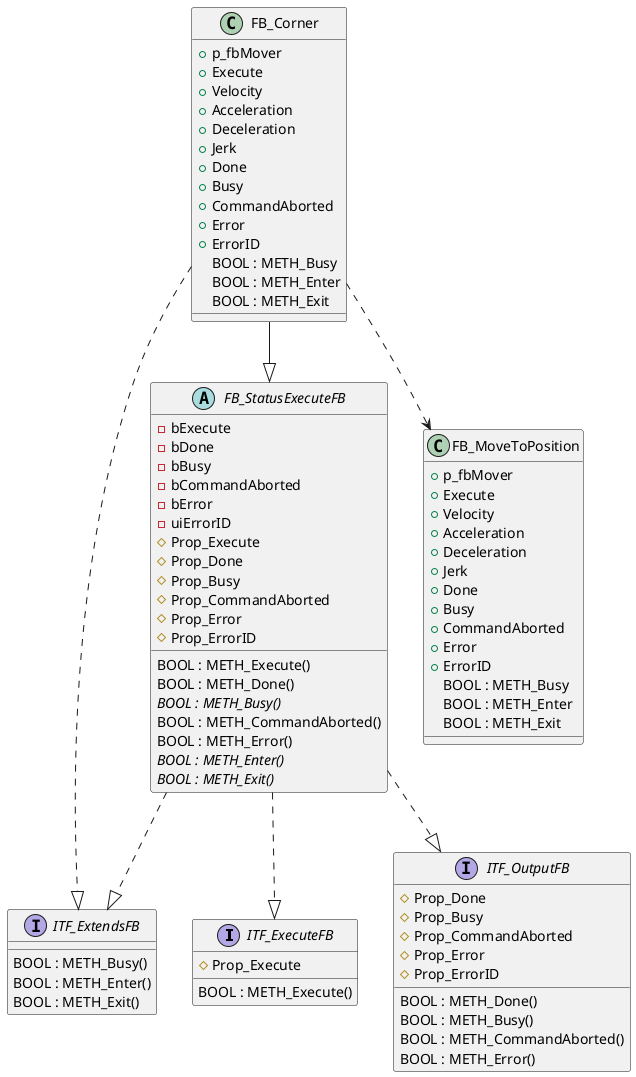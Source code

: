 @startuml FB_Corner
interface ITF_ExecuteFB{
    # Prop_Execute
    BOOL : METH_Execute()
}

interface ITF_OutputFB{
    # Prop_Done
    # Prop_Busy
    # Prop_CommandAborted
    # Prop_Error
    # Prop_ErrorID
    BOOL : METH_Done()
    BOOL : METH_Busy()
    BOOL : METH_CommandAborted()
    BOOL : METH_Error()
}

interface ITF_ExtendsFB{
    BOOL : METH_Busy()
    BOOL : METH_Enter()
    BOOL : METH_Exit()
}

abstract FB_StatusExecuteFB{
    - bExecute
    - bDone
    - bBusy
    - bCommandAborted
    - bError
    - uiErrorID
    # Prop_Execute
    BOOL : METH_Execute()
    # Prop_Done
    # Prop_Busy
    # Prop_CommandAborted
    # Prop_Error
    # Prop_ErrorID
    BOOL : METH_Done()
    {Abstract} BOOL : METH_Busy()
    BOOL : METH_CommandAborted()
    BOOL : METH_Error()
    {Abstract} BOOL : METH_Enter()
    {Abstract} BOOL : METH_Exit()
}

class FB_MoveToPosition{
    + p_fbMover
    + Execute
    + Velocity
    + Acceleration
    + Deceleration
    + Jerk
    + Done
    + Busy
    + CommandAborted
    + Error
    + ErrorID
    BOOL : METH_Busy
    BOOL : METH_Enter
    BOOL : METH_Exit
}
class FB_Corner{
    + p_fbMover
    + Execute
    + Velocity
    + Acceleration
    + Deceleration
    + Jerk
    + Done
    + Busy
    + CommandAborted
    + Error
    + ErrorID
    BOOL : METH_Busy
    BOOL : METH_Enter
    BOOL : METH_Exit
}

FB_StatusExecuteFB ..|> ITF_OutputFB
FB_StatusExecuteFB ..|> ITF_ExecuteFB
FB_StatusExecuteFB ..|> ITF_ExtendsFB
FB_Corner ..|> ITF_ExtendsFB
FB_Corner --|> FB_StatusExecuteFB
FB_Corner ..> FB_MoveToPosition
@enduml

